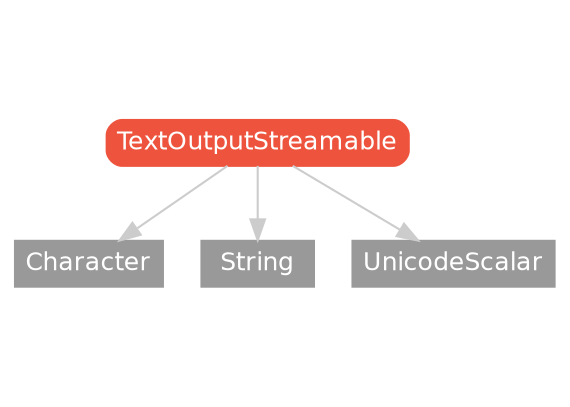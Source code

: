 strict digraph "TextOutputStreamable - Type Hierarchy - SwiftDoc.org" {
    pad="0.1,0.8"
    node [shape=box, style="filled,rounded", color="#999999", fillcolor="#999999", fontcolor=white, fontname=Helvetica, fontnames="Helvetica,sansserif", fontsize=12, margin="0.07,0.05", height="0.3"]
    edge [color="#cccccc"]
    "Character" [URL="/type/Character/hierarchy/", style=filled]
    "String" [URL="/type/String/hierarchy/", style=filled]
    "TextOutputStreamable" [URL="/protocol/TextOutputStreamable/", style="filled,rounded", fillcolor="#ee543d", color="#ee543d"]
    "UnicodeScalar" [URL="/type/UnicodeScalar/hierarchy/", style=filled]    "TextOutputStreamable" -> "Character"
    "TextOutputStreamable" -> "String"
    "TextOutputStreamable" -> "UnicodeScalar"
    subgraph Types {
        rank = max; "Character"; "String"; "UnicodeScalar";
    }
}